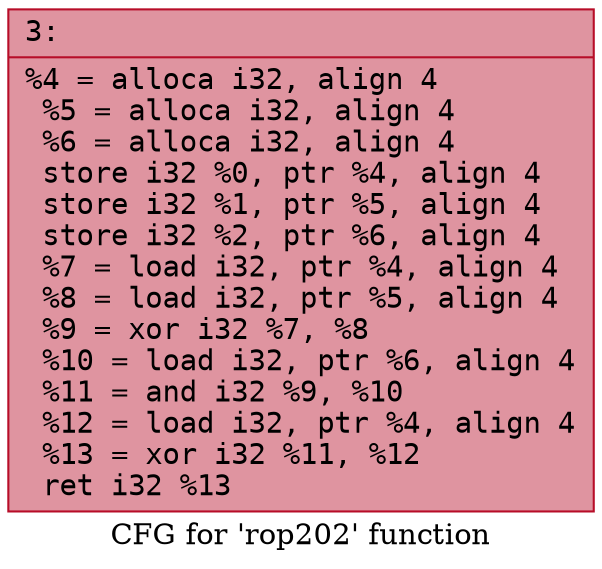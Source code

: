 digraph "CFG for 'rop202' function" {
	label="CFG for 'rop202' function";

	Node0x6000015c1e00 [shape=record,color="#b70d28ff", style=filled, fillcolor="#b70d2870" fontname="Courier",label="{3:\l|  %4 = alloca i32, align 4\l  %5 = alloca i32, align 4\l  %6 = alloca i32, align 4\l  store i32 %0, ptr %4, align 4\l  store i32 %1, ptr %5, align 4\l  store i32 %2, ptr %6, align 4\l  %7 = load i32, ptr %4, align 4\l  %8 = load i32, ptr %5, align 4\l  %9 = xor i32 %7, %8\l  %10 = load i32, ptr %6, align 4\l  %11 = and i32 %9, %10\l  %12 = load i32, ptr %4, align 4\l  %13 = xor i32 %11, %12\l  ret i32 %13\l}"];
}

